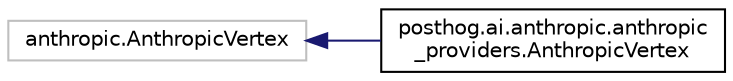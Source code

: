 digraph "Graphical Class Hierarchy"
{
 // LATEX_PDF_SIZE
  edge [fontname="Helvetica",fontsize="10",labelfontname="Helvetica",labelfontsize="10"];
  node [fontname="Helvetica",fontsize="10",shape=record];
  rankdir="LR";
  Node1705 [label="anthropic.AnthropicVertex",height=0.2,width=0.4,color="grey75", fillcolor="white", style="filled",tooltip=" "];
  Node1705 -> Node0 [dir="back",color="midnightblue",fontsize="10",style="solid",fontname="Helvetica"];
  Node0 [label="posthog.ai.anthropic.anthropic\l_providers.AnthropicVertex",height=0.2,width=0.4,color="black", fillcolor="white", style="filled",URL="$classposthog_1_1ai_1_1anthropic_1_1anthropic__providers_1_1AnthropicVertex.html",tooltip=" "];
}
